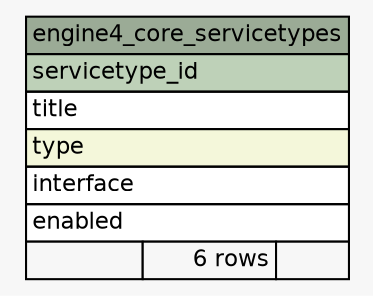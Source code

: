 // dot 2.38.0 on Windows 10 10.0
// SchemaSpy rev 590
digraph "engine4_core_servicetypes" {
  graph [
    rankdir="RL"
    bgcolor="#f7f7f7"
    nodesep="0.18"
    ranksep="0.46"
    fontname="Helvetica"
    fontsize="11"
  ];
  node [
    fontname="Helvetica"
    fontsize="11"
    shape="plaintext"
  ];
  edge [
    arrowsize="0.8"
  ];
  "engine4_core_servicetypes" [
    label=<
    <TABLE BORDER="0" CELLBORDER="1" CELLSPACING="0" BGCOLOR="#ffffff">
      <TR><TD COLSPAN="3" BGCOLOR="#9bab96" ALIGN="CENTER">engine4_core_servicetypes</TD></TR>
      <TR><TD PORT="servicetype_id" COLSPAN="3" BGCOLOR="#bed1b8" ALIGN="LEFT">servicetype_id</TD></TR>
      <TR><TD PORT="title" COLSPAN="3" ALIGN="LEFT">title</TD></TR>
      <TR><TD PORT="type" COLSPAN="3" BGCOLOR="#f4f7da" ALIGN="LEFT">type</TD></TR>
      <TR><TD PORT="interface" COLSPAN="3" ALIGN="LEFT">interface</TD></TR>
      <TR><TD PORT="enabled" COLSPAN="3" ALIGN="LEFT">enabled</TD></TR>
      <TR><TD ALIGN="LEFT" BGCOLOR="#f7f7f7">  </TD><TD ALIGN="RIGHT" BGCOLOR="#f7f7f7">6 rows</TD><TD ALIGN="RIGHT" BGCOLOR="#f7f7f7">  </TD></TR>
    </TABLE>>
    URL="tables/engine4_core_servicetypes.html"
    tooltip="engine4_core_servicetypes"
  ];
}
